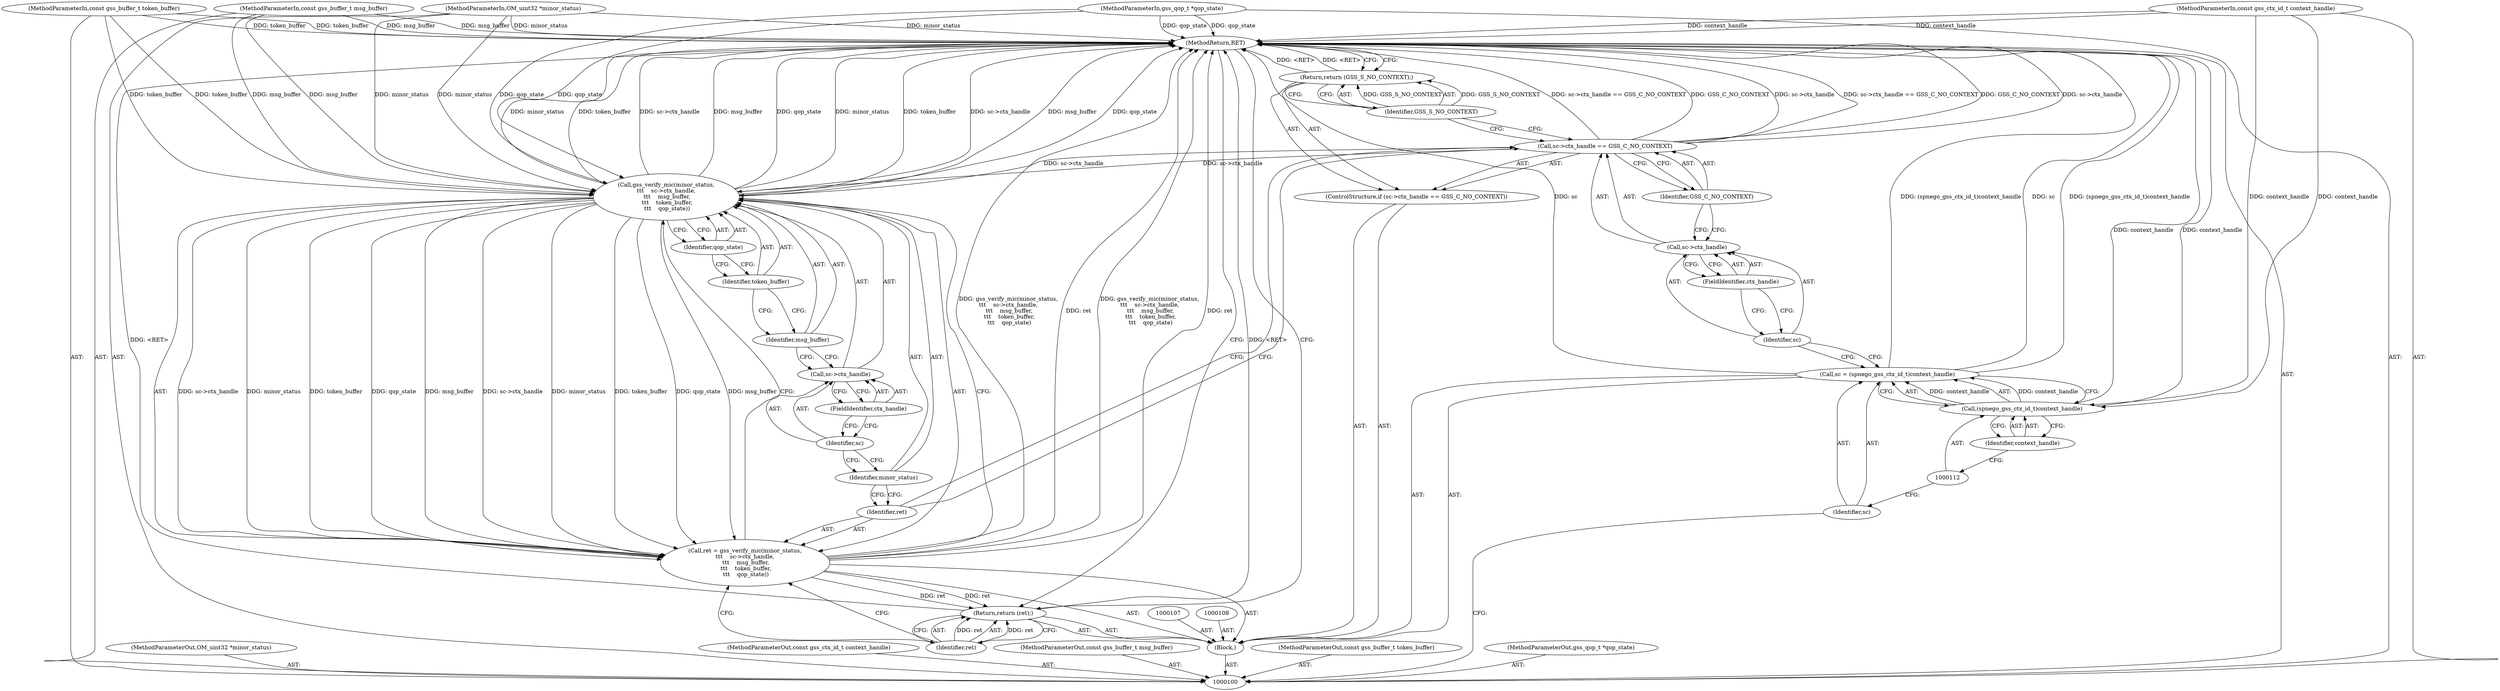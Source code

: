 digraph "0_krb5_b51b33f2bc5d1497ddf5bd107f791c101695000d_21" {
"1000134" [label="(MethodReturn,RET)"];
"1000114" [label="(ControlStructure,if (sc->ctx_handle == GSS_C_NO_CONTEXT))"];
"1000119" [label="(Identifier,GSS_C_NO_CONTEXT)"];
"1000115" [label="(Call,sc->ctx_handle == GSS_C_NO_CONTEXT)"];
"1000116" [label="(Call,sc->ctx_handle)"];
"1000117" [label="(Identifier,sc)"];
"1000118" [label="(FieldIdentifier,ctx_handle)"];
"1000121" [label="(Identifier,GSS_S_NO_CONTEXT)"];
"1000120" [label="(Return,return (GSS_S_NO_CONTEXT);)"];
"1000122" [label="(Call,ret = gss_verify_mic(minor_status,\n\t\t\t    sc->ctx_handle,\n \t\t\t    msg_buffer,\n \t\t\t    token_buffer,\n \t\t\t    qop_state))"];
"1000123" [label="(Identifier,ret)"];
"1000125" [label="(Identifier,minor_status)"];
"1000124" [label="(Call,gss_verify_mic(minor_status,\n\t\t\t    sc->ctx_handle,\n \t\t\t    msg_buffer,\n \t\t\t    token_buffer,\n \t\t\t    qop_state))"];
"1000128" [label="(FieldIdentifier,ctx_handle)"];
"1000126" [label="(Call,sc->ctx_handle)"];
"1000127" [label="(Identifier,sc)"];
"1000129" [label="(Identifier,msg_buffer)"];
"1000130" [label="(Identifier,token_buffer)"];
"1000131" [label="(Identifier,qop_state)"];
"1000132" [label="(Return,return (ret);)"];
"1000133" [label="(Identifier,ret)"];
"1000101" [label="(MethodParameterIn,OM_uint32 *minor_status)"];
"1000173" [label="(MethodParameterOut,OM_uint32 *minor_status)"];
"1000102" [label="(MethodParameterIn,const gss_ctx_id_t context_handle)"];
"1000174" [label="(MethodParameterOut,const gss_ctx_id_t context_handle)"];
"1000103" [label="(MethodParameterIn,const gss_buffer_t msg_buffer)"];
"1000175" [label="(MethodParameterOut,const gss_buffer_t msg_buffer)"];
"1000104" [label="(MethodParameterIn,const gss_buffer_t token_buffer)"];
"1000176" [label="(MethodParameterOut,const gss_buffer_t token_buffer)"];
"1000105" [label="(MethodParameterIn,gss_qop_t *qop_state)"];
"1000177" [label="(MethodParameterOut,gss_qop_t *qop_state)"];
"1000106" [label="(Block,)"];
"1000109" [label="(Call,sc = (spnego_gss_ctx_id_t)context_handle)"];
"1000110" [label="(Identifier,sc)"];
"1000111" [label="(Call,(spnego_gss_ctx_id_t)context_handle)"];
"1000113" [label="(Identifier,context_handle)"];
"1000134" -> "1000100"  [label="AST: "];
"1000134" -> "1000120"  [label="CFG: "];
"1000134" -> "1000132"  [label="CFG: "];
"1000124" -> "1000134"  [label="DDG: minor_status"];
"1000124" -> "1000134"  [label="DDG: token_buffer"];
"1000124" -> "1000134"  [label="DDG: sc->ctx_handle"];
"1000124" -> "1000134"  [label="DDG: msg_buffer"];
"1000124" -> "1000134"  [label="DDG: qop_state"];
"1000104" -> "1000134"  [label="DDG: token_buffer"];
"1000105" -> "1000134"  [label="DDG: qop_state"];
"1000122" -> "1000134"  [label="DDG: ret"];
"1000122" -> "1000134"  [label="DDG: gss_verify_mic(minor_status,\n\t\t\t    sc->ctx_handle,\n \t\t\t    msg_buffer,\n \t\t\t    token_buffer,\n \t\t\t    qop_state)"];
"1000115" -> "1000134"  [label="DDG: sc->ctx_handle == GSS_C_NO_CONTEXT"];
"1000115" -> "1000134"  [label="DDG: GSS_C_NO_CONTEXT"];
"1000115" -> "1000134"  [label="DDG: sc->ctx_handle"];
"1000102" -> "1000134"  [label="DDG: context_handle"];
"1000103" -> "1000134"  [label="DDG: msg_buffer"];
"1000111" -> "1000134"  [label="DDG: context_handle"];
"1000101" -> "1000134"  [label="DDG: minor_status"];
"1000109" -> "1000134"  [label="DDG: sc"];
"1000109" -> "1000134"  [label="DDG: (spnego_gss_ctx_id_t)context_handle"];
"1000120" -> "1000134"  [label="DDG: <RET>"];
"1000132" -> "1000134"  [label="DDG: <RET>"];
"1000114" -> "1000106"  [label="AST: "];
"1000115" -> "1000114"  [label="AST: "];
"1000120" -> "1000114"  [label="AST: "];
"1000119" -> "1000115"  [label="AST: "];
"1000119" -> "1000116"  [label="CFG: "];
"1000115" -> "1000119"  [label="CFG: "];
"1000115" -> "1000114"  [label="AST: "];
"1000115" -> "1000119"  [label="CFG: "];
"1000116" -> "1000115"  [label="AST: "];
"1000119" -> "1000115"  [label="AST: "];
"1000121" -> "1000115"  [label="CFG: "];
"1000123" -> "1000115"  [label="CFG: "];
"1000115" -> "1000134"  [label="DDG: sc->ctx_handle == GSS_C_NO_CONTEXT"];
"1000115" -> "1000134"  [label="DDG: GSS_C_NO_CONTEXT"];
"1000115" -> "1000134"  [label="DDG: sc->ctx_handle"];
"1000115" -> "1000124"  [label="DDG: sc->ctx_handle"];
"1000116" -> "1000115"  [label="AST: "];
"1000116" -> "1000118"  [label="CFG: "];
"1000117" -> "1000116"  [label="AST: "];
"1000118" -> "1000116"  [label="AST: "];
"1000119" -> "1000116"  [label="CFG: "];
"1000117" -> "1000116"  [label="AST: "];
"1000117" -> "1000109"  [label="CFG: "];
"1000118" -> "1000117"  [label="CFG: "];
"1000118" -> "1000116"  [label="AST: "];
"1000118" -> "1000117"  [label="CFG: "];
"1000116" -> "1000118"  [label="CFG: "];
"1000121" -> "1000120"  [label="AST: "];
"1000121" -> "1000115"  [label="CFG: "];
"1000120" -> "1000121"  [label="CFG: "];
"1000121" -> "1000120"  [label="DDG: GSS_S_NO_CONTEXT"];
"1000120" -> "1000114"  [label="AST: "];
"1000120" -> "1000121"  [label="CFG: "];
"1000121" -> "1000120"  [label="AST: "];
"1000134" -> "1000120"  [label="CFG: "];
"1000120" -> "1000134"  [label="DDG: <RET>"];
"1000121" -> "1000120"  [label="DDG: GSS_S_NO_CONTEXT"];
"1000122" -> "1000106"  [label="AST: "];
"1000122" -> "1000124"  [label="CFG: "];
"1000123" -> "1000122"  [label="AST: "];
"1000124" -> "1000122"  [label="AST: "];
"1000133" -> "1000122"  [label="CFG: "];
"1000122" -> "1000134"  [label="DDG: ret"];
"1000122" -> "1000134"  [label="DDG: gss_verify_mic(minor_status,\n\t\t\t    sc->ctx_handle,\n \t\t\t    msg_buffer,\n \t\t\t    token_buffer,\n \t\t\t    qop_state)"];
"1000124" -> "1000122"  [label="DDG: sc->ctx_handle"];
"1000124" -> "1000122"  [label="DDG: minor_status"];
"1000124" -> "1000122"  [label="DDG: token_buffer"];
"1000124" -> "1000122"  [label="DDG: qop_state"];
"1000124" -> "1000122"  [label="DDG: msg_buffer"];
"1000122" -> "1000132"  [label="DDG: ret"];
"1000123" -> "1000122"  [label="AST: "];
"1000123" -> "1000115"  [label="CFG: "];
"1000125" -> "1000123"  [label="CFG: "];
"1000125" -> "1000124"  [label="AST: "];
"1000125" -> "1000123"  [label="CFG: "];
"1000127" -> "1000125"  [label="CFG: "];
"1000124" -> "1000122"  [label="AST: "];
"1000124" -> "1000131"  [label="CFG: "];
"1000125" -> "1000124"  [label="AST: "];
"1000126" -> "1000124"  [label="AST: "];
"1000129" -> "1000124"  [label="AST: "];
"1000130" -> "1000124"  [label="AST: "];
"1000131" -> "1000124"  [label="AST: "];
"1000122" -> "1000124"  [label="CFG: "];
"1000124" -> "1000134"  [label="DDG: minor_status"];
"1000124" -> "1000134"  [label="DDG: token_buffer"];
"1000124" -> "1000134"  [label="DDG: sc->ctx_handle"];
"1000124" -> "1000134"  [label="DDG: msg_buffer"];
"1000124" -> "1000134"  [label="DDG: qop_state"];
"1000124" -> "1000122"  [label="DDG: sc->ctx_handle"];
"1000124" -> "1000122"  [label="DDG: minor_status"];
"1000124" -> "1000122"  [label="DDG: token_buffer"];
"1000124" -> "1000122"  [label="DDG: qop_state"];
"1000124" -> "1000122"  [label="DDG: msg_buffer"];
"1000101" -> "1000124"  [label="DDG: minor_status"];
"1000115" -> "1000124"  [label="DDG: sc->ctx_handle"];
"1000103" -> "1000124"  [label="DDG: msg_buffer"];
"1000104" -> "1000124"  [label="DDG: token_buffer"];
"1000105" -> "1000124"  [label="DDG: qop_state"];
"1000128" -> "1000126"  [label="AST: "];
"1000128" -> "1000127"  [label="CFG: "];
"1000126" -> "1000128"  [label="CFG: "];
"1000126" -> "1000124"  [label="AST: "];
"1000126" -> "1000128"  [label="CFG: "];
"1000127" -> "1000126"  [label="AST: "];
"1000128" -> "1000126"  [label="AST: "];
"1000129" -> "1000126"  [label="CFG: "];
"1000127" -> "1000126"  [label="AST: "];
"1000127" -> "1000125"  [label="CFG: "];
"1000128" -> "1000127"  [label="CFG: "];
"1000129" -> "1000124"  [label="AST: "];
"1000129" -> "1000126"  [label="CFG: "];
"1000130" -> "1000129"  [label="CFG: "];
"1000130" -> "1000124"  [label="AST: "];
"1000130" -> "1000129"  [label="CFG: "];
"1000131" -> "1000130"  [label="CFG: "];
"1000131" -> "1000124"  [label="AST: "];
"1000131" -> "1000130"  [label="CFG: "];
"1000124" -> "1000131"  [label="CFG: "];
"1000132" -> "1000106"  [label="AST: "];
"1000132" -> "1000133"  [label="CFG: "];
"1000133" -> "1000132"  [label="AST: "];
"1000134" -> "1000132"  [label="CFG: "];
"1000132" -> "1000134"  [label="DDG: <RET>"];
"1000133" -> "1000132"  [label="DDG: ret"];
"1000122" -> "1000132"  [label="DDG: ret"];
"1000133" -> "1000132"  [label="AST: "];
"1000133" -> "1000122"  [label="CFG: "];
"1000132" -> "1000133"  [label="CFG: "];
"1000133" -> "1000132"  [label="DDG: ret"];
"1000101" -> "1000100"  [label="AST: "];
"1000101" -> "1000134"  [label="DDG: minor_status"];
"1000101" -> "1000124"  [label="DDG: minor_status"];
"1000173" -> "1000100"  [label="AST: "];
"1000102" -> "1000100"  [label="AST: "];
"1000102" -> "1000134"  [label="DDG: context_handle"];
"1000102" -> "1000111"  [label="DDG: context_handle"];
"1000174" -> "1000100"  [label="AST: "];
"1000103" -> "1000100"  [label="AST: "];
"1000103" -> "1000134"  [label="DDG: msg_buffer"];
"1000103" -> "1000124"  [label="DDG: msg_buffer"];
"1000175" -> "1000100"  [label="AST: "];
"1000104" -> "1000100"  [label="AST: "];
"1000104" -> "1000134"  [label="DDG: token_buffer"];
"1000104" -> "1000124"  [label="DDG: token_buffer"];
"1000176" -> "1000100"  [label="AST: "];
"1000105" -> "1000100"  [label="AST: "];
"1000105" -> "1000134"  [label="DDG: qop_state"];
"1000105" -> "1000124"  [label="DDG: qop_state"];
"1000177" -> "1000100"  [label="AST: "];
"1000106" -> "1000100"  [label="AST: "];
"1000107" -> "1000106"  [label="AST: "];
"1000108" -> "1000106"  [label="AST: "];
"1000109" -> "1000106"  [label="AST: "];
"1000114" -> "1000106"  [label="AST: "];
"1000122" -> "1000106"  [label="AST: "];
"1000132" -> "1000106"  [label="AST: "];
"1000109" -> "1000106"  [label="AST: "];
"1000109" -> "1000111"  [label="CFG: "];
"1000110" -> "1000109"  [label="AST: "];
"1000111" -> "1000109"  [label="AST: "];
"1000117" -> "1000109"  [label="CFG: "];
"1000109" -> "1000134"  [label="DDG: sc"];
"1000109" -> "1000134"  [label="DDG: (spnego_gss_ctx_id_t)context_handle"];
"1000111" -> "1000109"  [label="DDG: context_handle"];
"1000110" -> "1000109"  [label="AST: "];
"1000110" -> "1000100"  [label="CFG: "];
"1000112" -> "1000110"  [label="CFG: "];
"1000111" -> "1000109"  [label="AST: "];
"1000111" -> "1000113"  [label="CFG: "];
"1000112" -> "1000111"  [label="AST: "];
"1000113" -> "1000111"  [label="AST: "];
"1000109" -> "1000111"  [label="CFG: "];
"1000111" -> "1000134"  [label="DDG: context_handle"];
"1000111" -> "1000109"  [label="DDG: context_handle"];
"1000102" -> "1000111"  [label="DDG: context_handle"];
"1000113" -> "1000111"  [label="AST: "];
"1000113" -> "1000112"  [label="CFG: "];
"1000111" -> "1000113"  [label="CFG: "];
}

